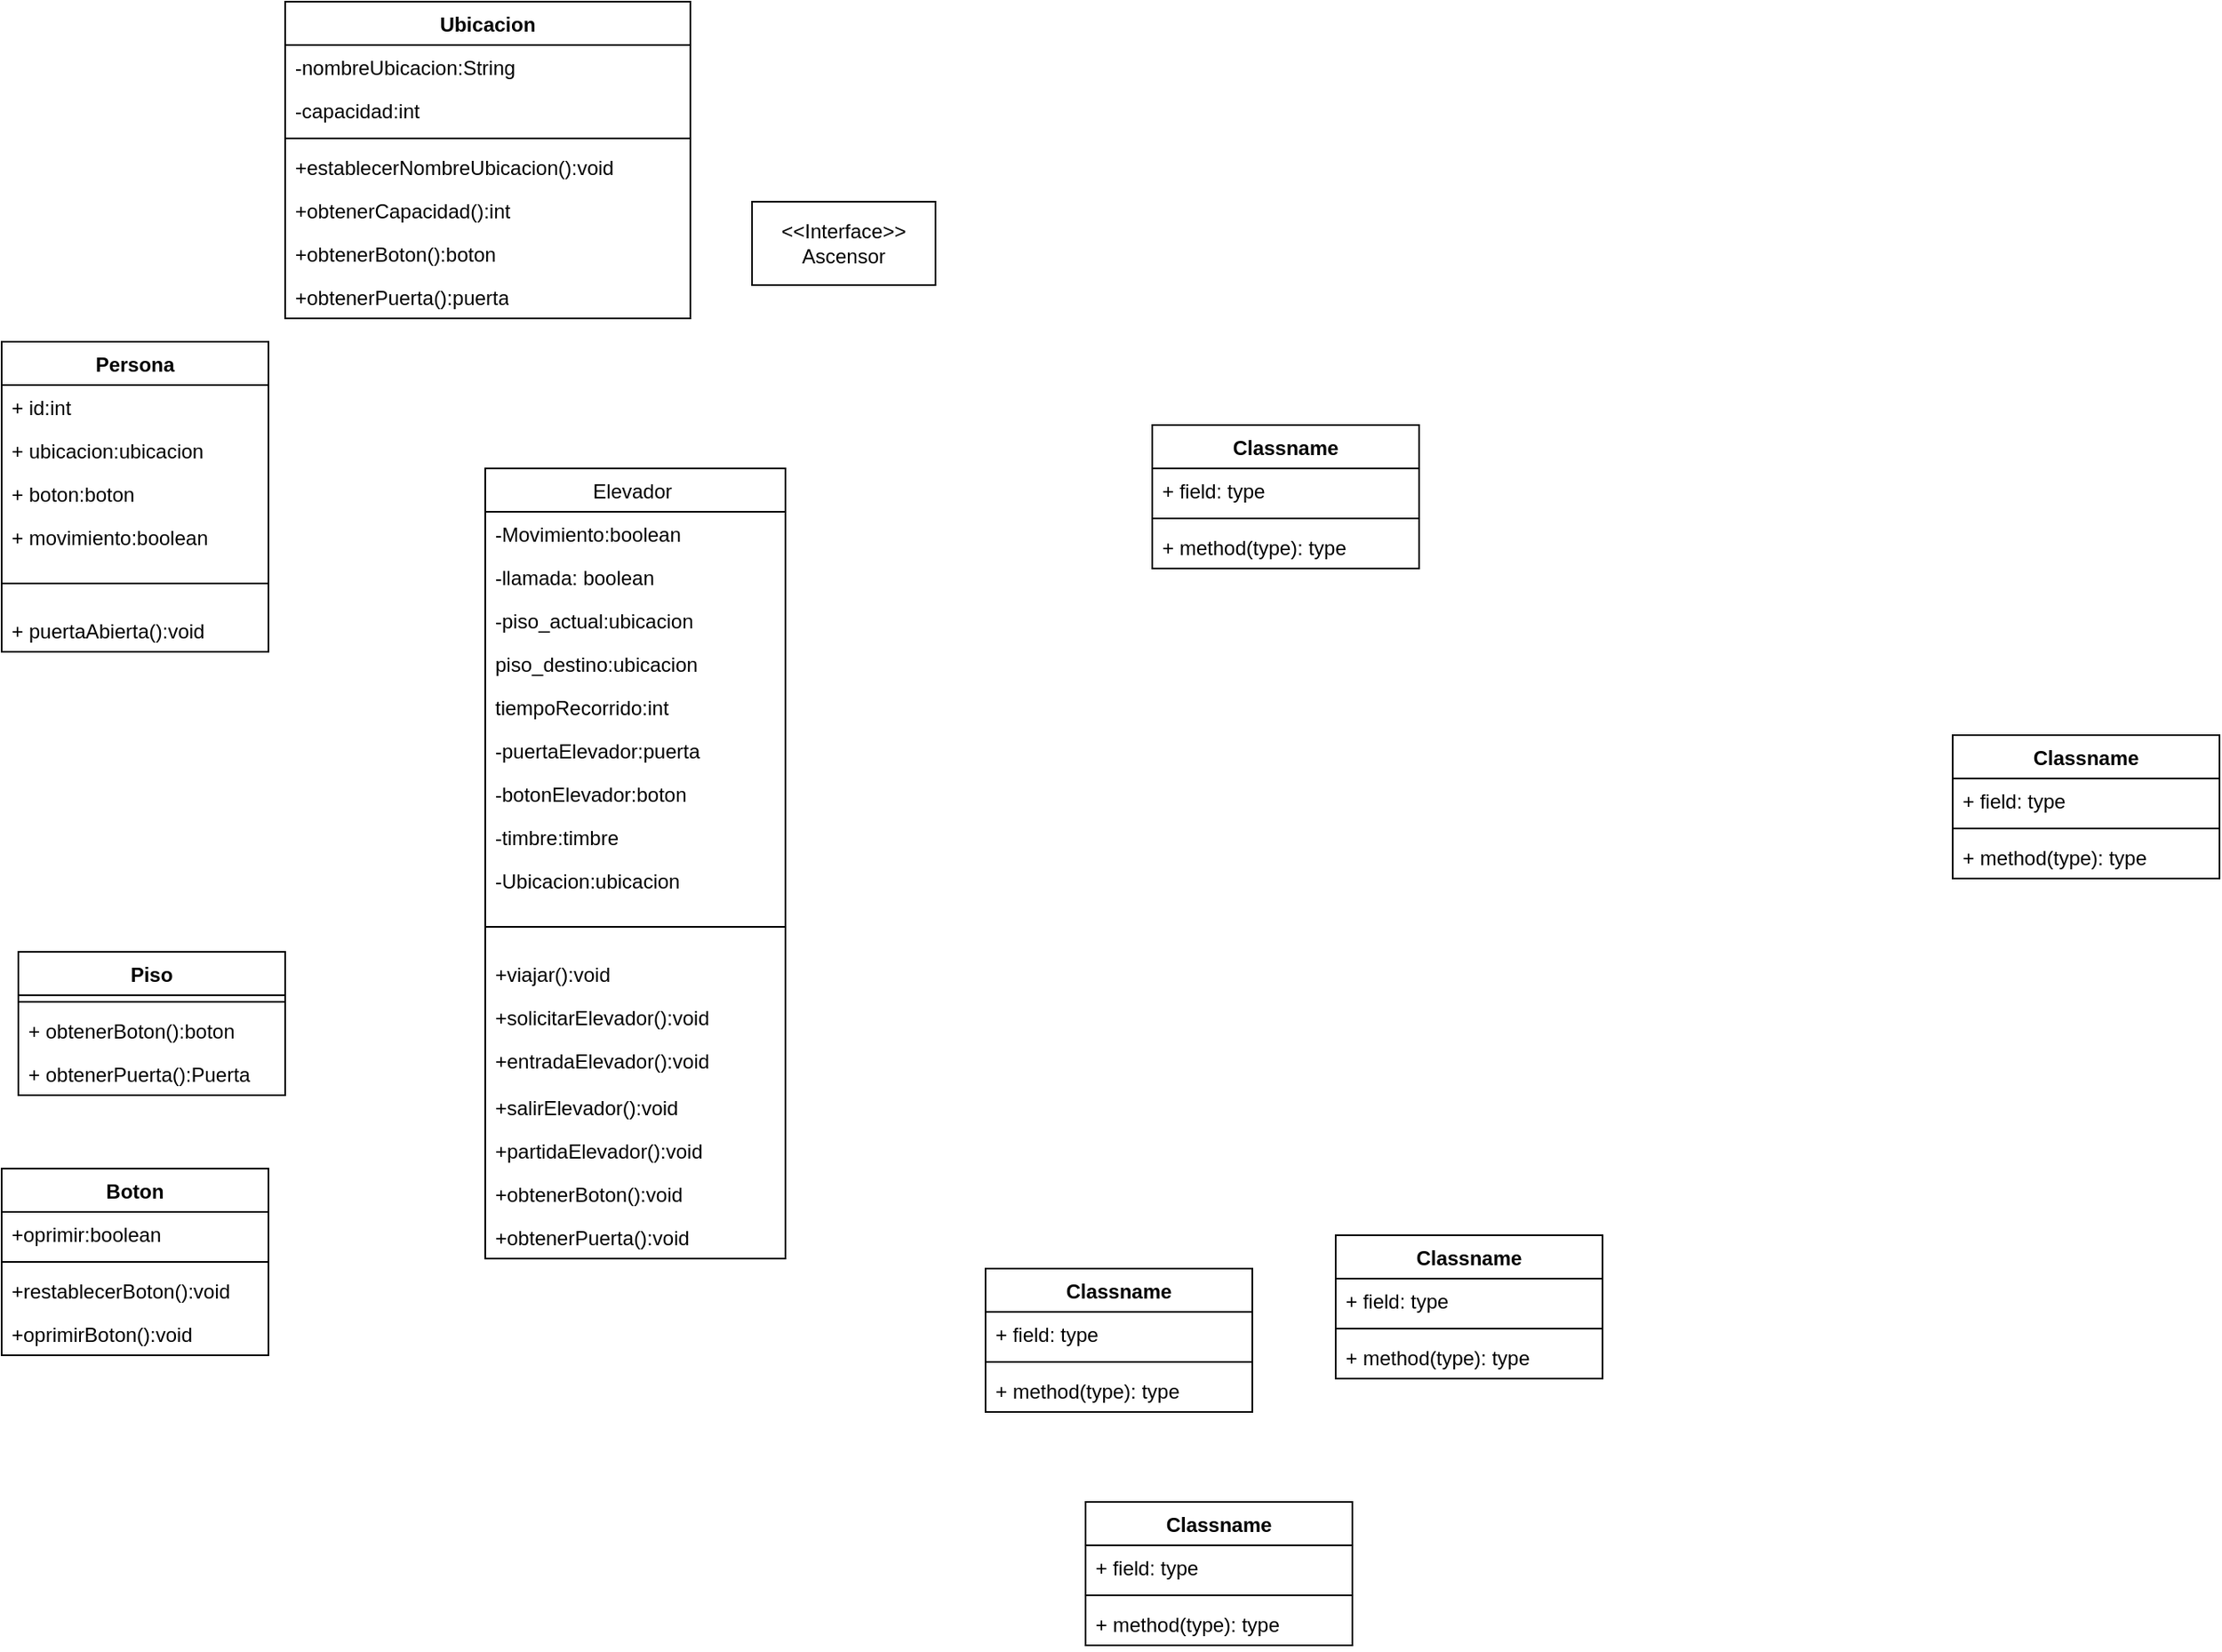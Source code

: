<mxfile version="22.1.0" type="github">
  <diagram id="C5RBs43oDa-KdzZeNtuy" name="Page-1">
    <mxGraphModel dx="2147" dy="1572" grid="1" gridSize="10" guides="1" tooltips="1" connect="1" arrows="1" fold="1" page="1" pageScale="1" pageWidth="827" pageHeight="1169" math="0" shadow="0">
      <root>
        <mxCell id="WIyWlLk6GJQsqaUBKTNV-0" />
        <mxCell id="WIyWlLk6GJQsqaUBKTNV-1" parent="WIyWlLk6GJQsqaUBKTNV-0" />
        <mxCell id="zkfFHV4jXpPFQw0GAbJ--17" value="Elevador " style="swimlane;fontStyle=0;align=center;verticalAlign=top;childLayout=stackLayout;horizontal=1;startSize=26;horizontalStack=0;resizeParent=1;resizeLast=0;collapsible=1;marginBottom=0;rounded=0;shadow=0;strokeWidth=1;" parent="WIyWlLk6GJQsqaUBKTNV-1" vertex="1">
          <mxGeometry x="240" y="130" width="180" height="474" as="geometry">
            <mxRectangle x="550" y="140" width="160" height="26" as="alternateBounds" />
          </mxGeometry>
        </mxCell>
        <mxCell id="zkfFHV4jXpPFQw0GAbJ--18" value="-Movimiento:boolean" style="text;align=left;verticalAlign=top;spacingLeft=4;spacingRight=4;overflow=hidden;rotatable=0;points=[[0,0.5],[1,0.5]];portConstraint=eastwest;" parent="zkfFHV4jXpPFQw0GAbJ--17" vertex="1">
          <mxGeometry y="26" width="180" height="26" as="geometry" />
        </mxCell>
        <mxCell id="zkfFHV4jXpPFQw0GAbJ--19" value="-llamada: boolean" style="text;align=left;verticalAlign=top;spacingLeft=4;spacingRight=4;overflow=hidden;rotatable=0;points=[[0,0.5],[1,0.5]];portConstraint=eastwest;rounded=0;shadow=0;html=0;" parent="zkfFHV4jXpPFQw0GAbJ--17" vertex="1">
          <mxGeometry y="52" width="180" height="26" as="geometry" />
        </mxCell>
        <mxCell id="zkfFHV4jXpPFQw0GAbJ--20" value="-piso_actual:ubicacion" style="text;align=left;verticalAlign=top;spacingLeft=4;spacingRight=4;overflow=hidden;rotatable=0;points=[[0,0.5],[1,0.5]];portConstraint=eastwest;rounded=0;shadow=0;html=0;" parent="zkfFHV4jXpPFQw0GAbJ--17" vertex="1">
          <mxGeometry y="78" width="180" height="26" as="geometry" />
        </mxCell>
        <mxCell id="zkfFHV4jXpPFQw0GAbJ--21" value="piso_destino:ubicacion" style="text;align=left;verticalAlign=top;spacingLeft=4;spacingRight=4;overflow=hidden;rotatable=0;points=[[0,0.5],[1,0.5]];portConstraint=eastwest;rounded=0;shadow=0;html=0;" parent="zkfFHV4jXpPFQw0GAbJ--17" vertex="1">
          <mxGeometry y="104" width="180" height="26" as="geometry" />
        </mxCell>
        <mxCell id="zkfFHV4jXpPFQw0GAbJ--22" value="tiempoRecorrido:int" style="text;align=left;verticalAlign=top;spacingLeft=4;spacingRight=4;overflow=hidden;rotatable=0;points=[[0,0.5],[1,0.5]];portConstraint=eastwest;rounded=0;shadow=0;html=0;" parent="zkfFHV4jXpPFQw0GAbJ--17" vertex="1">
          <mxGeometry y="130" width="180" height="26" as="geometry" />
        </mxCell>
        <mxCell id="lLbcnHrQsojd1QfsxlcV-0" value="-puertaElevador:puerta" style="text;align=left;verticalAlign=top;spacingLeft=4;spacingRight=4;overflow=hidden;rotatable=0;points=[[0,0.5],[1,0.5]];portConstraint=eastwest;rounded=0;shadow=0;html=0;" parent="zkfFHV4jXpPFQw0GAbJ--17" vertex="1">
          <mxGeometry y="156" width="180" height="26" as="geometry" />
        </mxCell>
        <mxCell id="lLbcnHrQsojd1QfsxlcV-1" value="-botonElevador:boton" style="text;align=left;verticalAlign=top;spacingLeft=4;spacingRight=4;overflow=hidden;rotatable=0;points=[[0,0.5],[1,0.5]];portConstraint=eastwest;rounded=0;shadow=0;html=0;" parent="zkfFHV4jXpPFQw0GAbJ--17" vertex="1">
          <mxGeometry y="182" width="180" height="26" as="geometry" />
        </mxCell>
        <mxCell id="lLbcnHrQsojd1QfsxlcV-4" value="-timbre:timbre" style="text;align=left;verticalAlign=top;spacingLeft=4;spacingRight=4;overflow=hidden;rotatable=0;points=[[0,0.5],[1,0.5]];portConstraint=eastwest;rounded=0;shadow=0;html=0;" parent="zkfFHV4jXpPFQw0GAbJ--17" vertex="1">
          <mxGeometry y="208" width="180" height="26" as="geometry" />
        </mxCell>
        <mxCell id="lLbcnHrQsojd1QfsxlcV-5" value="-Ubicacion:ubicacion&#xa;" style="text;align=left;verticalAlign=top;spacingLeft=4;spacingRight=4;overflow=hidden;rotatable=0;points=[[0,0.5],[1,0.5]];portConstraint=eastwest;rounded=0;shadow=0;html=0;" parent="zkfFHV4jXpPFQw0GAbJ--17" vertex="1">
          <mxGeometry y="234" width="180" height="26" as="geometry" />
        </mxCell>
        <mxCell id="zkfFHV4jXpPFQw0GAbJ--23" value="" style="line;html=1;strokeWidth=1;align=left;verticalAlign=middle;spacingTop=-1;spacingLeft=3;spacingRight=3;rotatable=0;labelPosition=right;points=[];portConstraint=eastwest;" parent="zkfFHV4jXpPFQw0GAbJ--17" vertex="1">
          <mxGeometry y="260" width="180" height="30" as="geometry" />
        </mxCell>
        <mxCell id="zkfFHV4jXpPFQw0GAbJ--24" value="+viajar():void" style="text;align=left;verticalAlign=top;spacingLeft=4;spacingRight=4;overflow=hidden;rotatable=0;points=[[0,0.5],[1,0.5]];portConstraint=eastwest;" parent="zkfFHV4jXpPFQw0GAbJ--17" vertex="1">
          <mxGeometry y="290" width="180" height="26" as="geometry" />
        </mxCell>
        <mxCell id="lLbcnHrQsojd1QfsxlcV-6" value="+solicitarElevador():void" style="text;align=left;verticalAlign=top;spacingLeft=4;spacingRight=4;overflow=hidden;rotatable=0;points=[[0,0.5],[1,0.5]];portConstraint=eastwest;" parent="zkfFHV4jXpPFQw0GAbJ--17" vertex="1">
          <mxGeometry y="316" width="180" height="26" as="geometry" />
        </mxCell>
        <mxCell id="lLbcnHrQsojd1QfsxlcV-7" value="+entradaElevador():void" style="text;align=left;verticalAlign=top;spacingLeft=4;spacingRight=4;overflow=hidden;rotatable=0;points=[[0,0.5],[1,0.5]];portConstraint=eastwest;" parent="zkfFHV4jXpPFQw0GAbJ--17" vertex="1">
          <mxGeometry y="342" width="180" height="28" as="geometry" />
        </mxCell>
        <mxCell id="lLbcnHrQsojd1QfsxlcV-8" value="+salirElevador():void" style="text;align=left;verticalAlign=top;spacingLeft=4;spacingRight=4;overflow=hidden;rotatable=0;points=[[0,0.5],[1,0.5]];portConstraint=eastwest;" parent="zkfFHV4jXpPFQw0GAbJ--17" vertex="1">
          <mxGeometry y="370" width="180" height="26" as="geometry" />
        </mxCell>
        <mxCell id="lLbcnHrQsojd1QfsxlcV-9" value="+partidaElevador():void" style="text;align=left;verticalAlign=top;spacingLeft=4;spacingRight=4;overflow=hidden;rotatable=0;points=[[0,0.5],[1,0.5]];portConstraint=eastwest;" parent="zkfFHV4jXpPFQw0GAbJ--17" vertex="1">
          <mxGeometry y="396" width="180" height="26" as="geometry" />
        </mxCell>
        <mxCell id="lLbcnHrQsojd1QfsxlcV-10" value="+obtenerBoton():void" style="text;align=left;verticalAlign=top;spacingLeft=4;spacingRight=4;overflow=hidden;rotatable=0;points=[[0,0.5],[1,0.5]];portConstraint=eastwest;" parent="zkfFHV4jXpPFQw0GAbJ--17" vertex="1">
          <mxGeometry y="422" width="180" height="26" as="geometry" />
        </mxCell>
        <mxCell id="lLbcnHrQsojd1QfsxlcV-11" value="+obtenerPuerta():void" style="text;align=left;verticalAlign=top;spacingLeft=4;spacingRight=4;overflow=hidden;rotatable=0;points=[[0,0.5],[1,0.5]];portConstraint=eastwest;" parent="zkfFHV4jXpPFQw0GAbJ--17" vertex="1">
          <mxGeometry y="448" width="180" height="26" as="geometry" />
        </mxCell>
        <mxCell id="lLbcnHrQsojd1QfsxlcV-25" value="Classname" style="swimlane;fontStyle=1;align=center;verticalAlign=top;childLayout=stackLayout;horizontal=1;startSize=26;horizontalStack=0;resizeParent=1;resizeParentMax=0;resizeLast=0;collapsible=1;marginBottom=0;whiteSpace=wrap;html=1;" parent="WIyWlLk6GJQsqaUBKTNV-1" vertex="1">
          <mxGeometry x="750" y="590" width="160" height="86" as="geometry" />
        </mxCell>
        <mxCell id="lLbcnHrQsojd1QfsxlcV-26" value="+ field: type" style="text;strokeColor=none;fillColor=none;align=left;verticalAlign=top;spacingLeft=4;spacingRight=4;overflow=hidden;rotatable=0;points=[[0,0.5],[1,0.5]];portConstraint=eastwest;whiteSpace=wrap;html=1;" parent="lLbcnHrQsojd1QfsxlcV-25" vertex="1">
          <mxGeometry y="26" width="160" height="26" as="geometry" />
        </mxCell>
        <mxCell id="lLbcnHrQsojd1QfsxlcV-27" value="" style="line;strokeWidth=1;fillColor=none;align=left;verticalAlign=middle;spacingTop=-1;spacingLeft=3;spacingRight=3;rotatable=0;labelPosition=right;points=[];portConstraint=eastwest;strokeColor=inherit;" parent="lLbcnHrQsojd1QfsxlcV-25" vertex="1">
          <mxGeometry y="52" width="160" height="8" as="geometry" />
        </mxCell>
        <mxCell id="lLbcnHrQsojd1QfsxlcV-28" value="+ method(type): type" style="text;strokeColor=none;fillColor=none;align=left;verticalAlign=top;spacingLeft=4;spacingRight=4;overflow=hidden;rotatable=0;points=[[0,0.5],[1,0.5]];portConstraint=eastwest;whiteSpace=wrap;html=1;" parent="lLbcnHrQsojd1QfsxlcV-25" vertex="1">
          <mxGeometry y="60" width="160" height="26" as="geometry" />
        </mxCell>
        <mxCell id="lLbcnHrQsojd1QfsxlcV-29" value="Classname" style="swimlane;fontStyle=1;align=center;verticalAlign=top;childLayout=stackLayout;horizontal=1;startSize=26;horizontalStack=0;resizeParent=1;resizeParentMax=0;resizeLast=0;collapsible=1;marginBottom=0;whiteSpace=wrap;html=1;" parent="WIyWlLk6GJQsqaUBKTNV-1" vertex="1">
          <mxGeometry x="640" y="104" width="160" height="86" as="geometry">
            <mxRectangle x="840" y="104" width="100" height="30" as="alternateBounds" />
          </mxGeometry>
        </mxCell>
        <mxCell id="lLbcnHrQsojd1QfsxlcV-30" value="+ field: type" style="text;strokeColor=none;fillColor=none;align=left;verticalAlign=top;spacingLeft=4;spacingRight=4;overflow=hidden;rotatable=0;points=[[0,0.5],[1,0.5]];portConstraint=eastwest;whiteSpace=wrap;html=1;" parent="lLbcnHrQsojd1QfsxlcV-29" vertex="1">
          <mxGeometry y="26" width="160" height="26" as="geometry" />
        </mxCell>
        <mxCell id="lLbcnHrQsojd1QfsxlcV-31" value="" style="line;strokeWidth=1;fillColor=none;align=left;verticalAlign=middle;spacingTop=-1;spacingLeft=3;spacingRight=3;rotatable=0;labelPosition=right;points=[];portConstraint=eastwest;strokeColor=inherit;" parent="lLbcnHrQsojd1QfsxlcV-29" vertex="1">
          <mxGeometry y="52" width="160" height="8" as="geometry" />
        </mxCell>
        <mxCell id="lLbcnHrQsojd1QfsxlcV-32" value="+ method(type): type" style="text;strokeColor=none;fillColor=none;align=left;verticalAlign=top;spacingLeft=4;spacingRight=4;overflow=hidden;rotatable=0;points=[[0,0.5],[1,0.5]];portConstraint=eastwest;whiteSpace=wrap;html=1;" parent="lLbcnHrQsojd1QfsxlcV-29" vertex="1">
          <mxGeometry y="60" width="160" height="26" as="geometry" />
        </mxCell>
        <mxCell id="lLbcnHrQsojd1QfsxlcV-33" value="Boton" style="swimlane;fontStyle=1;align=center;verticalAlign=top;childLayout=stackLayout;horizontal=1;startSize=26;horizontalStack=0;resizeParent=1;resizeParentMax=0;resizeLast=0;collapsible=1;marginBottom=0;whiteSpace=wrap;html=1;" parent="WIyWlLk6GJQsqaUBKTNV-1" vertex="1">
          <mxGeometry x="-50" y="550" width="160" height="112" as="geometry" />
        </mxCell>
        <mxCell id="lLbcnHrQsojd1QfsxlcV-34" value="+oprimir:boolean" style="text;strokeColor=none;fillColor=none;align=left;verticalAlign=top;spacingLeft=4;spacingRight=4;overflow=hidden;rotatable=0;points=[[0,0.5],[1,0.5]];portConstraint=eastwest;whiteSpace=wrap;html=1;" parent="lLbcnHrQsojd1QfsxlcV-33" vertex="1">
          <mxGeometry y="26" width="160" height="26" as="geometry" />
        </mxCell>
        <mxCell id="lLbcnHrQsojd1QfsxlcV-35" value="" style="line;strokeWidth=1;fillColor=none;align=left;verticalAlign=middle;spacingTop=-1;spacingLeft=3;spacingRight=3;rotatable=0;labelPosition=right;points=[];portConstraint=eastwest;strokeColor=inherit;" parent="lLbcnHrQsojd1QfsxlcV-33" vertex="1">
          <mxGeometry y="52" width="160" height="8" as="geometry" />
        </mxCell>
        <mxCell id="lLbcnHrQsojd1QfsxlcV-36" value="+restablecerBoton():void" style="text;strokeColor=none;fillColor=none;align=left;verticalAlign=top;spacingLeft=4;spacingRight=4;overflow=hidden;rotatable=0;points=[[0,0.5],[1,0.5]];portConstraint=eastwest;whiteSpace=wrap;html=1;" parent="lLbcnHrQsojd1QfsxlcV-33" vertex="1">
          <mxGeometry y="60" width="160" height="26" as="geometry" />
        </mxCell>
        <mxCell id="D6B3JM_GmuWLIn3epfsO-8" value="+oprimirBoton():void" style="text;strokeColor=none;fillColor=none;align=left;verticalAlign=top;spacingLeft=4;spacingRight=4;overflow=hidden;rotatable=0;points=[[0,0.5],[1,0.5]];portConstraint=eastwest;whiteSpace=wrap;html=1;" vertex="1" parent="lLbcnHrQsojd1QfsxlcV-33">
          <mxGeometry y="86" width="160" height="26" as="geometry" />
        </mxCell>
        <mxCell id="lLbcnHrQsojd1QfsxlcV-37" value="Ubicacion" style="swimlane;fontStyle=1;align=center;verticalAlign=top;childLayout=stackLayout;horizontal=1;startSize=26;horizontalStack=0;resizeParent=1;resizeParentMax=0;resizeLast=0;collapsible=1;marginBottom=0;whiteSpace=wrap;html=1;" parent="WIyWlLk6GJQsqaUBKTNV-1" vertex="1">
          <mxGeometry x="120" y="-150" width="243" height="190" as="geometry" />
        </mxCell>
        <mxCell id="lLbcnHrQsojd1QfsxlcV-38" value="-nombreUbicacion:String" style="text;strokeColor=none;fillColor=none;align=left;verticalAlign=top;spacingLeft=4;spacingRight=4;overflow=hidden;rotatable=0;points=[[0,0.5],[1,0.5]];portConstraint=eastwest;whiteSpace=wrap;html=1;" parent="lLbcnHrQsojd1QfsxlcV-37" vertex="1">
          <mxGeometry y="26" width="243" height="26" as="geometry" />
        </mxCell>
        <mxCell id="D6B3JM_GmuWLIn3epfsO-4" value="-capacidad:int" style="text;strokeColor=none;fillColor=none;align=left;verticalAlign=top;spacingLeft=4;spacingRight=4;overflow=hidden;rotatable=0;points=[[0,0.5],[1,0.5]];portConstraint=eastwest;whiteSpace=wrap;html=1;" vertex="1" parent="lLbcnHrQsojd1QfsxlcV-37">
          <mxGeometry y="52" width="243" height="26" as="geometry" />
        </mxCell>
        <mxCell id="lLbcnHrQsojd1QfsxlcV-39" value="" style="line;strokeWidth=1;fillColor=none;align=left;verticalAlign=middle;spacingTop=-1;spacingLeft=3;spacingRight=3;rotatable=0;labelPosition=right;points=[];portConstraint=eastwest;strokeColor=inherit;" parent="lLbcnHrQsojd1QfsxlcV-37" vertex="1">
          <mxGeometry y="78" width="243" height="8" as="geometry" />
        </mxCell>
        <mxCell id="lLbcnHrQsojd1QfsxlcV-40" value="+establecerNombreUbicacion():void" style="text;strokeColor=none;fillColor=none;align=left;verticalAlign=top;spacingLeft=4;spacingRight=4;overflow=hidden;rotatable=0;points=[[0,0.5],[1,0.5]];portConstraint=eastwest;whiteSpace=wrap;html=1;" parent="lLbcnHrQsojd1QfsxlcV-37" vertex="1">
          <mxGeometry y="86" width="243" height="26" as="geometry" />
        </mxCell>
        <mxCell id="D6B3JM_GmuWLIn3epfsO-5" value="+obtenerCapacidad():int" style="text;strokeColor=none;fillColor=none;align=left;verticalAlign=top;spacingLeft=4;spacingRight=4;overflow=hidden;rotatable=0;points=[[0,0.5],[1,0.5]];portConstraint=eastwest;whiteSpace=wrap;html=1;" vertex="1" parent="lLbcnHrQsojd1QfsxlcV-37">
          <mxGeometry y="112" width="243" height="26" as="geometry" />
        </mxCell>
        <mxCell id="D6B3JM_GmuWLIn3epfsO-6" value="+obtenerBoton():boton" style="text;strokeColor=none;fillColor=none;align=left;verticalAlign=top;spacingLeft=4;spacingRight=4;overflow=hidden;rotatable=0;points=[[0,0.5],[1,0.5]];portConstraint=eastwest;whiteSpace=wrap;html=1;" vertex="1" parent="lLbcnHrQsojd1QfsxlcV-37">
          <mxGeometry y="138" width="243" height="26" as="geometry" />
        </mxCell>
        <mxCell id="D6B3JM_GmuWLIn3epfsO-7" value="+obtenerPuerta():puerta" style="text;strokeColor=none;fillColor=none;align=left;verticalAlign=top;spacingLeft=4;spacingRight=4;overflow=hidden;rotatable=0;points=[[0,0.5],[1,0.5]];portConstraint=eastwest;whiteSpace=wrap;html=1;" vertex="1" parent="lLbcnHrQsojd1QfsxlcV-37">
          <mxGeometry y="164" width="243" height="26" as="geometry" />
        </mxCell>
        <mxCell id="lLbcnHrQsojd1QfsxlcV-41" value="Classname" style="swimlane;fontStyle=1;align=center;verticalAlign=top;childLayout=stackLayout;horizontal=1;startSize=26;horizontalStack=0;resizeParent=1;resizeParentMax=0;resizeLast=0;collapsible=1;marginBottom=0;whiteSpace=wrap;html=1;" parent="WIyWlLk6GJQsqaUBKTNV-1" vertex="1">
          <mxGeometry x="540" y="610" width="160" height="86" as="geometry" />
        </mxCell>
        <mxCell id="lLbcnHrQsojd1QfsxlcV-42" value="+ field: type" style="text;strokeColor=none;fillColor=none;align=left;verticalAlign=top;spacingLeft=4;spacingRight=4;overflow=hidden;rotatable=0;points=[[0,0.5],[1,0.5]];portConstraint=eastwest;whiteSpace=wrap;html=1;" parent="lLbcnHrQsojd1QfsxlcV-41" vertex="1">
          <mxGeometry y="26" width="160" height="26" as="geometry" />
        </mxCell>
        <mxCell id="lLbcnHrQsojd1QfsxlcV-43" value="" style="line;strokeWidth=1;fillColor=none;align=left;verticalAlign=middle;spacingTop=-1;spacingLeft=3;spacingRight=3;rotatable=0;labelPosition=right;points=[];portConstraint=eastwest;strokeColor=inherit;" parent="lLbcnHrQsojd1QfsxlcV-41" vertex="1">
          <mxGeometry y="52" width="160" height="8" as="geometry" />
        </mxCell>
        <mxCell id="lLbcnHrQsojd1QfsxlcV-44" value="+ method(type): type" style="text;strokeColor=none;fillColor=none;align=left;verticalAlign=top;spacingLeft=4;spacingRight=4;overflow=hidden;rotatable=0;points=[[0,0.5],[1,0.5]];portConstraint=eastwest;whiteSpace=wrap;html=1;" parent="lLbcnHrQsojd1QfsxlcV-41" vertex="1">
          <mxGeometry y="60" width="160" height="26" as="geometry" />
        </mxCell>
        <mxCell id="lLbcnHrQsojd1QfsxlcV-45" value="Persona" style="swimlane;fontStyle=1;align=center;verticalAlign=top;childLayout=stackLayout;horizontal=1;startSize=26;horizontalStack=0;resizeParent=1;resizeParentMax=0;resizeLast=0;collapsible=1;marginBottom=0;whiteSpace=wrap;html=1;" parent="WIyWlLk6GJQsqaUBKTNV-1" vertex="1">
          <mxGeometry x="-50" y="54" width="160" height="186" as="geometry" />
        </mxCell>
        <mxCell id="lLbcnHrQsojd1QfsxlcV-46" value="+ id:int" style="text;strokeColor=none;fillColor=none;align=left;verticalAlign=top;spacingLeft=4;spacingRight=4;overflow=hidden;rotatable=0;points=[[0,0.5],[1,0.5]];portConstraint=eastwest;whiteSpace=wrap;html=1;" parent="lLbcnHrQsojd1QfsxlcV-45" vertex="1">
          <mxGeometry y="26" width="160" height="26" as="geometry" />
        </mxCell>
        <mxCell id="D6B3JM_GmuWLIn3epfsO-1" value="+ ubicacion:ubicacion&lt;span style=&quot;white-space: pre;&quot;&gt;&#x9;&lt;/span&gt;" style="text;strokeColor=none;fillColor=none;align=left;verticalAlign=top;spacingLeft=4;spacingRight=4;overflow=hidden;rotatable=0;points=[[0,0.5],[1,0.5]];portConstraint=eastwest;whiteSpace=wrap;html=1;" vertex="1" parent="lLbcnHrQsojd1QfsxlcV-45">
          <mxGeometry y="52" width="160" height="26" as="geometry" />
        </mxCell>
        <mxCell id="D6B3JM_GmuWLIn3epfsO-2" value="+ boton:boton" style="text;strokeColor=none;fillColor=none;align=left;verticalAlign=top;spacingLeft=4;spacingRight=4;overflow=hidden;rotatable=0;points=[[0,0.5],[1,0.5]];portConstraint=eastwest;whiteSpace=wrap;html=1;" vertex="1" parent="lLbcnHrQsojd1QfsxlcV-45">
          <mxGeometry y="78" width="160" height="26" as="geometry" />
        </mxCell>
        <mxCell id="D6B3JM_GmuWLIn3epfsO-3" value="+ movimiento:boolean" style="text;strokeColor=none;fillColor=none;align=left;verticalAlign=top;spacingLeft=4;spacingRight=4;overflow=hidden;rotatable=0;points=[[0,0.5],[1,0.5]];portConstraint=eastwest;whiteSpace=wrap;html=1;" vertex="1" parent="lLbcnHrQsojd1QfsxlcV-45">
          <mxGeometry y="104" width="160" height="26" as="geometry" />
        </mxCell>
        <mxCell id="lLbcnHrQsojd1QfsxlcV-47" value="" style="line;strokeWidth=1;fillColor=none;align=left;verticalAlign=middle;spacingTop=-1;spacingLeft=3;spacingRight=3;rotatable=0;labelPosition=right;points=[];portConstraint=eastwest;strokeColor=inherit;" parent="lLbcnHrQsojd1QfsxlcV-45" vertex="1">
          <mxGeometry y="130" width="160" height="30" as="geometry" />
        </mxCell>
        <mxCell id="lLbcnHrQsojd1QfsxlcV-48" value="+ puertaAbierta():void" style="text;strokeColor=none;fillColor=none;align=left;verticalAlign=top;spacingLeft=4;spacingRight=4;overflow=hidden;rotatable=0;points=[[0,0.5],[1,0.5]];portConstraint=eastwest;whiteSpace=wrap;html=1;" parent="lLbcnHrQsojd1QfsxlcV-45" vertex="1">
          <mxGeometry y="160" width="160" height="26" as="geometry" />
        </mxCell>
        <mxCell id="lLbcnHrQsojd1QfsxlcV-13" value="Classname" style="swimlane;fontStyle=1;align=center;verticalAlign=top;childLayout=stackLayout;horizontal=1;startSize=26;horizontalStack=0;resizeParent=1;resizeParentMax=0;resizeLast=0;collapsible=1;marginBottom=0;whiteSpace=wrap;html=1;" parent="WIyWlLk6GJQsqaUBKTNV-1" vertex="1">
          <mxGeometry x="1120" y="290" width="160" height="86" as="geometry" />
        </mxCell>
        <mxCell id="lLbcnHrQsojd1QfsxlcV-14" value="+ field: type" style="text;strokeColor=none;fillColor=none;align=left;verticalAlign=top;spacingLeft=4;spacingRight=4;overflow=hidden;rotatable=0;points=[[0,0.5],[1,0.5]];portConstraint=eastwest;whiteSpace=wrap;html=1;" parent="lLbcnHrQsojd1QfsxlcV-13" vertex="1">
          <mxGeometry y="26" width="160" height="26" as="geometry" />
        </mxCell>
        <mxCell id="lLbcnHrQsojd1QfsxlcV-15" value="" style="line;strokeWidth=1;fillColor=none;align=left;verticalAlign=middle;spacingTop=-1;spacingLeft=3;spacingRight=3;rotatable=0;labelPosition=right;points=[];portConstraint=eastwest;strokeColor=inherit;" parent="lLbcnHrQsojd1QfsxlcV-13" vertex="1">
          <mxGeometry y="52" width="160" height="8" as="geometry" />
        </mxCell>
        <mxCell id="lLbcnHrQsojd1QfsxlcV-16" value="+ method(type): type" style="text;strokeColor=none;fillColor=none;align=left;verticalAlign=top;spacingLeft=4;spacingRight=4;overflow=hidden;rotatable=0;points=[[0,0.5],[1,0.5]];portConstraint=eastwest;whiteSpace=wrap;html=1;" parent="lLbcnHrQsojd1QfsxlcV-13" vertex="1">
          <mxGeometry y="60" width="160" height="26" as="geometry" />
        </mxCell>
        <mxCell id="lLbcnHrQsojd1QfsxlcV-50" value="Piso" style="swimlane;fontStyle=1;align=center;verticalAlign=top;childLayout=stackLayout;horizontal=1;startSize=26;horizontalStack=0;resizeParent=1;resizeParentMax=0;resizeLast=0;collapsible=1;marginBottom=0;whiteSpace=wrap;html=1;" parent="WIyWlLk6GJQsqaUBKTNV-1" vertex="1">
          <mxGeometry x="-40" y="420" width="160" height="86" as="geometry" />
        </mxCell>
        <mxCell id="lLbcnHrQsojd1QfsxlcV-52" value="" style="line;strokeWidth=1;fillColor=none;align=left;verticalAlign=middle;spacingTop=-1;spacingLeft=3;spacingRight=3;rotatable=0;labelPosition=right;points=[];portConstraint=eastwest;strokeColor=inherit;" parent="lLbcnHrQsojd1QfsxlcV-50" vertex="1">
          <mxGeometry y="26" width="160" height="8" as="geometry" />
        </mxCell>
        <mxCell id="lLbcnHrQsojd1QfsxlcV-53" value="+ obtenerBoton():boton" style="text;strokeColor=none;fillColor=none;align=left;verticalAlign=top;spacingLeft=4;spacingRight=4;overflow=hidden;rotatable=0;points=[[0,0.5],[1,0.5]];portConstraint=eastwest;whiteSpace=wrap;html=1;" parent="lLbcnHrQsojd1QfsxlcV-50" vertex="1">
          <mxGeometry y="34" width="160" height="26" as="geometry" />
        </mxCell>
        <mxCell id="D6B3JM_GmuWLIn3epfsO-0" value="+ obtenerPuerta():Puerta" style="text;strokeColor=none;fillColor=none;align=left;verticalAlign=top;spacingLeft=4;spacingRight=4;overflow=hidden;rotatable=0;points=[[0,0.5],[1,0.5]];portConstraint=eastwest;whiteSpace=wrap;html=1;" vertex="1" parent="lLbcnHrQsojd1QfsxlcV-50">
          <mxGeometry y="60" width="160" height="26" as="geometry" />
        </mxCell>
        <mxCell id="lLbcnHrQsojd1QfsxlcV-54" value="Classname" style="swimlane;fontStyle=1;align=center;verticalAlign=top;childLayout=stackLayout;horizontal=1;startSize=26;horizontalStack=0;resizeParent=1;resizeParentMax=0;resizeLast=0;collapsible=1;marginBottom=0;whiteSpace=wrap;html=1;" parent="WIyWlLk6GJQsqaUBKTNV-1" vertex="1">
          <mxGeometry x="600" y="750" width="160" height="86" as="geometry" />
        </mxCell>
        <mxCell id="lLbcnHrQsojd1QfsxlcV-55" value="+ field: type" style="text;strokeColor=none;fillColor=none;align=left;verticalAlign=top;spacingLeft=4;spacingRight=4;overflow=hidden;rotatable=0;points=[[0,0.5],[1,0.5]];portConstraint=eastwest;whiteSpace=wrap;html=1;" parent="lLbcnHrQsojd1QfsxlcV-54" vertex="1">
          <mxGeometry y="26" width="160" height="26" as="geometry" />
        </mxCell>
        <mxCell id="lLbcnHrQsojd1QfsxlcV-56" value="" style="line;strokeWidth=1;fillColor=none;align=left;verticalAlign=middle;spacingTop=-1;spacingLeft=3;spacingRight=3;rotatable=0;labelPosition=right;points=[];portConstraint=eastwest;strokeColor=inherit;" parent="lLbcnHrQsojd1QfsxlcV-54" vertex="1">
          <mxGeometry y="52" width="160" height="8" as="geometry" />
        </mxCell>
        <mxCell id="lLbcnHrQsojd1QfsxlcV-57" value="+ method(type): type" style="text;strokeColor=none;fillColor=none;align=left;verticalAlign=top;spacingLeft=4;spacingRight=4;overflow=hidden;rotatable=0;points=[[0,0.5],[1,0.5]];portConstraint=eastwest;whiteSpace=wrap;html=1;" parent="lLbcnHrQsojd1QfsxlcV-54" vertex="1">
          <mxGeometry y="60" width="160" height="26" as="geometry" />
        </mxCell>
        <mxCell id="lLbcnHrQsojd1QfsxlcV-58" value="&amp;lt;&amp;lt;Interface&amp;gt;&amp;gt;&lt;br&gt;Ascensor" style="html=1;whiteSpace=wrap;" parent="WIyWlLk6GJQsqaUBKTNV-1" vertex="1">
          <mxGeometry x="400" y="-30" width="110" height="50" as="geometry" />
        </mxCell>
      </root>
    </mxGraphModel>
  </diagram>
</mxfile>

